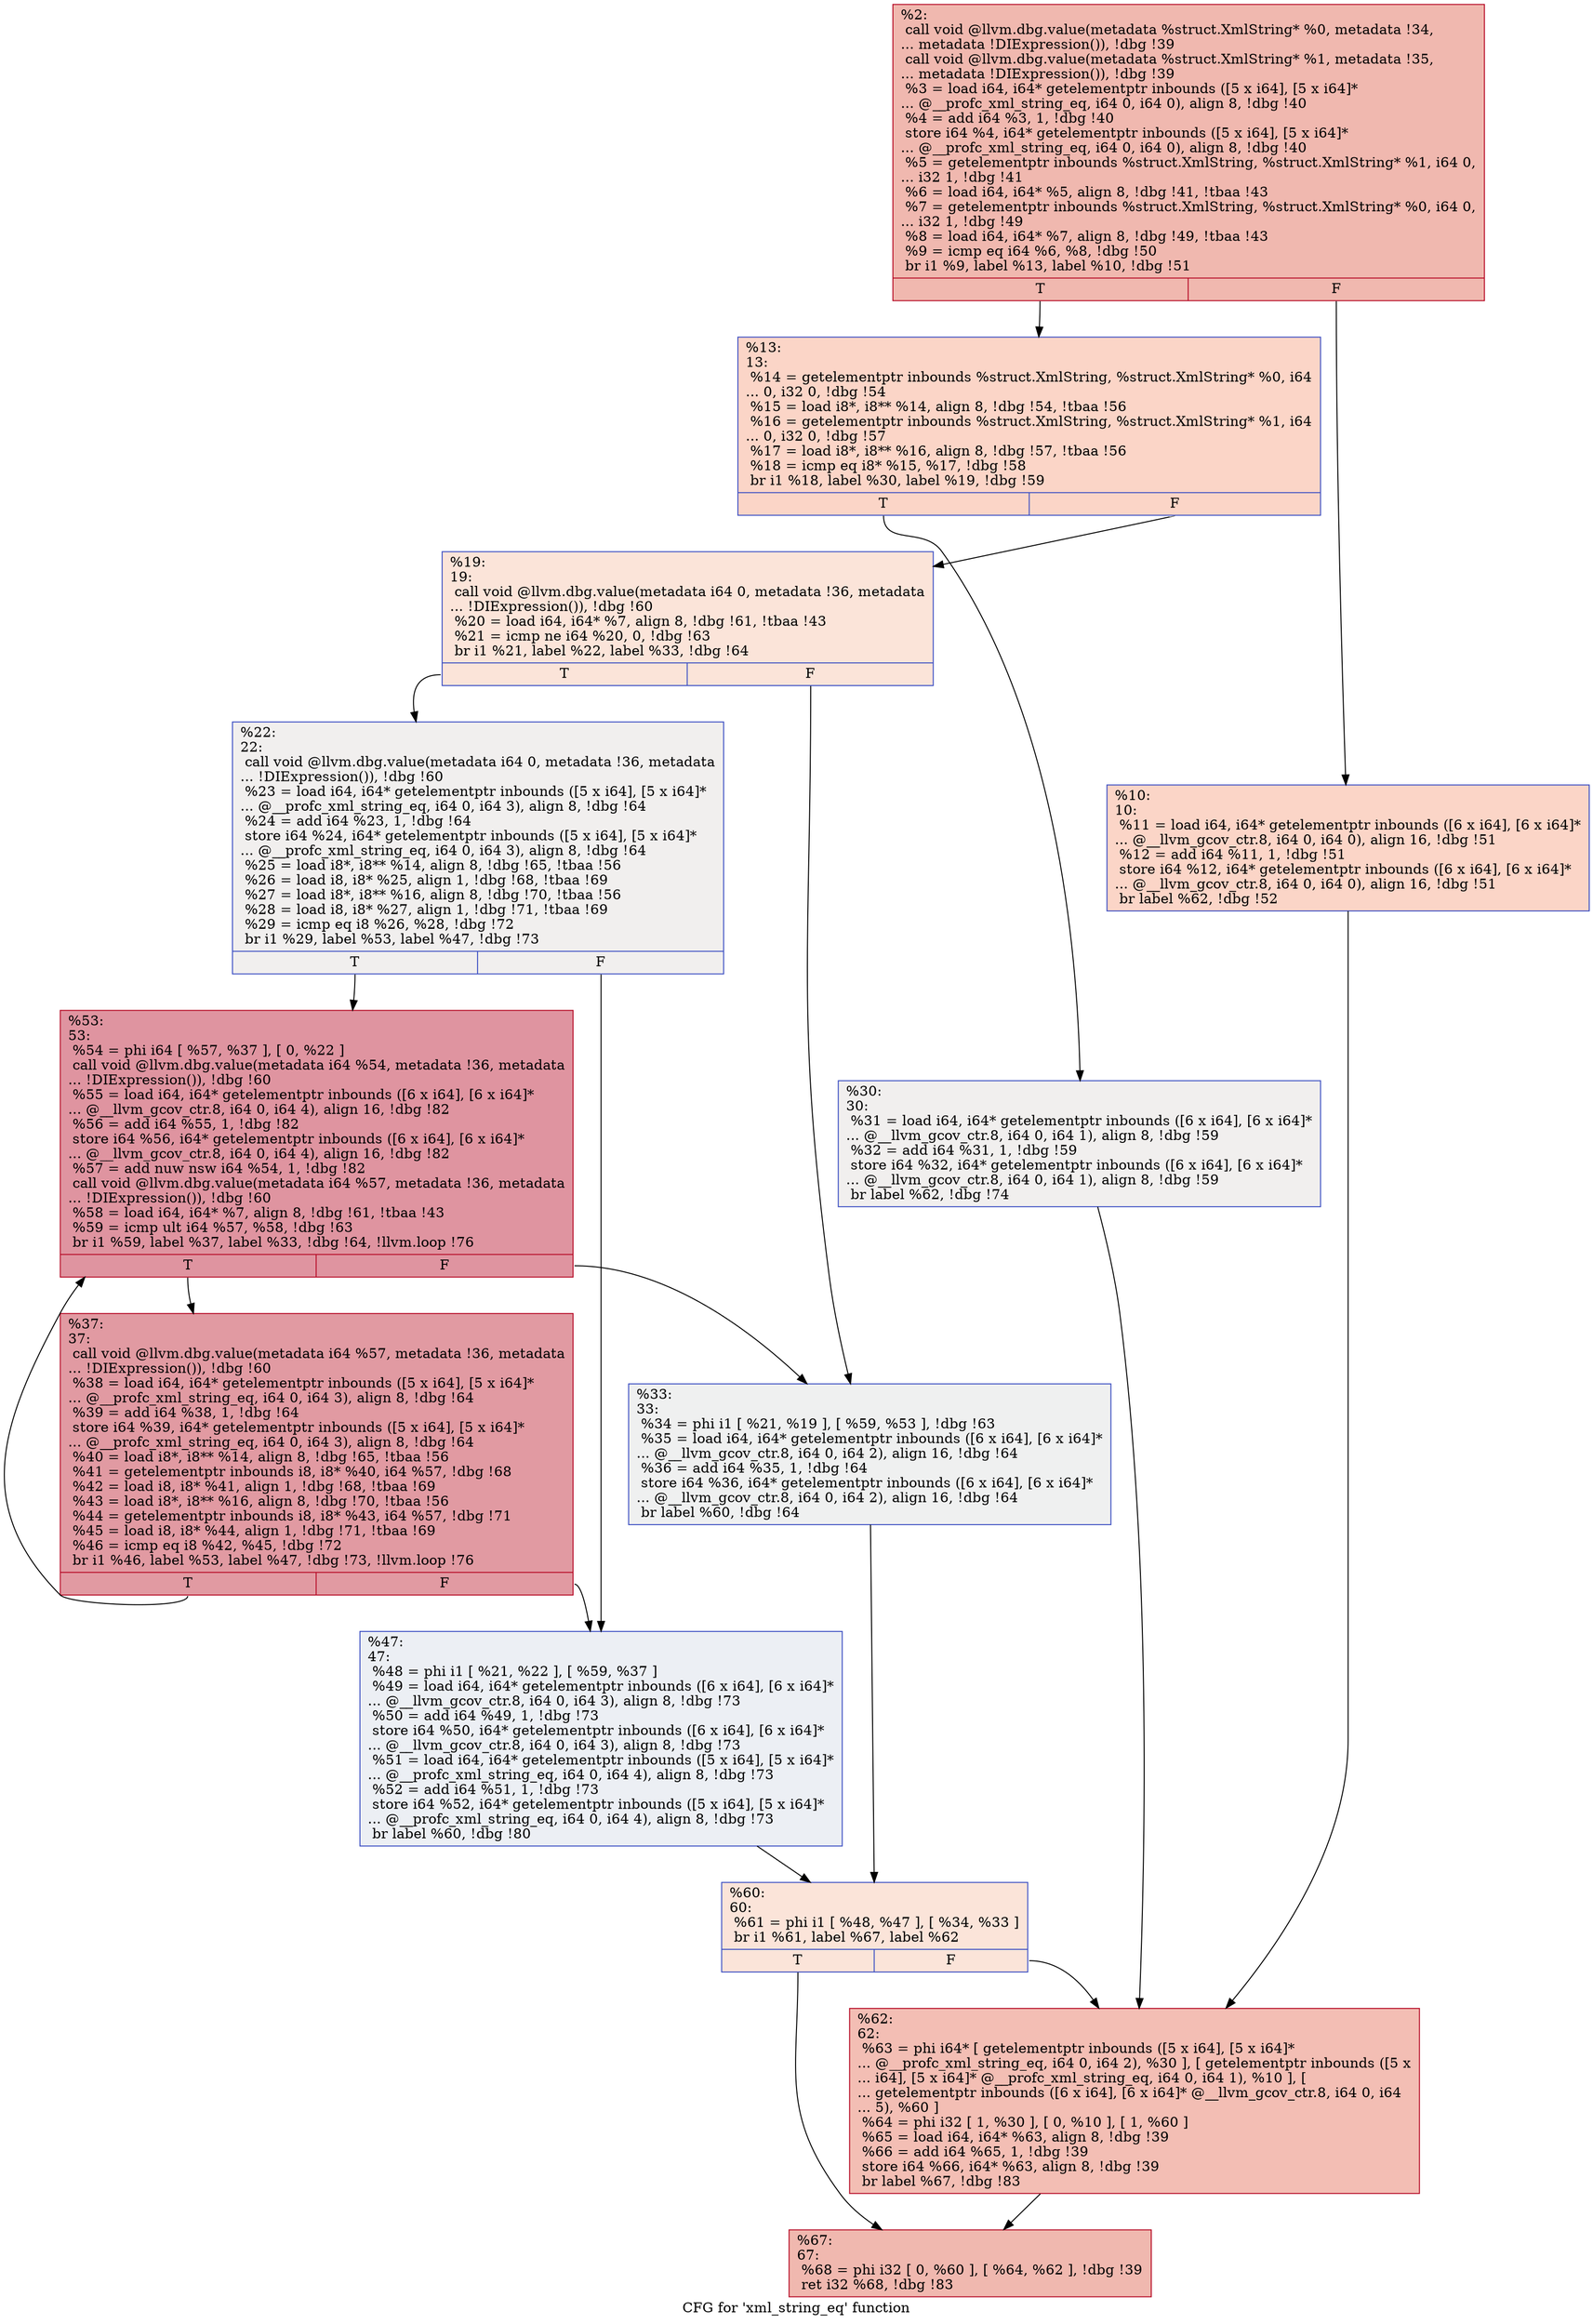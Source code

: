 digraph "CFG for 'xml_string_eq' function" {
	label="CFG for 'xml_string_eq' function";

	Node0x557070ff5d60 [shape=record,color="#b70d28ff", style=filled, fillcolor="#dc5d4a70",label="{%2:\l  call void @llvm.dbg.value(metadata %struct.XmlString* %0, metadata !34,\l... metadata !DIExpression()), !dbg !39\l  call void @llvm.dbg.value(metadata %struct.XmlString* %1, metadata !35,\l... metadata !DIExpression()), !dbg !39\l  %3 = load i64, i64* getelementptr inbounds ([5 x i64], [5 x i64]*\l... @__profc_xml_string_eq, i64 0, i64 0), align 8, !dbg !40\l  %4 = add i64 %3, 1, !dbg !40\l  store i64 %4, i64* getelementptr inbounds ([5 x i64], [5 x i64]*\l... @__profc_xml_string_eq, i64 0, i64 0), align 8, !dbg !40\l  %5 = getelementptr inbounds %struct.XmlString, %struct.XmlString* %1, i64 0,\l... i32 1, !dbg !41\l  %6 = load i64, i64* %5, align 8, !dbg !41, !tbaa !43\l  %7 = getelementptr inbounds %struct.XmlString, %struct.XmlString* %0, i64 0,\l... i32 1, !dbg !49\l  %8 = load i64, i64* %7, align 8, !dbg !49, !tbaa !43\l  %9 = icmp eq i64 %6, %8, !dbg !50\l  br i1 %9, label %13, label %10, !dbg !51\l|{<s0>T|<s1>F}}"];
	Node0x557070ff5d60:s0 -> Node0x557070ff5ed0;
	Node0x557070ff5d60:s1 -> Node0x557070ff5e80;
	Node0x557070ff5e80 [shape=record,color="#3d50c3ff", style=filled, fillcolor="#f5a08170",label="{%10:\l10:                                               \l  %11 = load i64, i64* getelementptr inbounds ([6 x i64], [6 x i64]*\l... @__llvm_gcov_ctr.8, i64 0, i64 0), align 16, !dbg !51\l  %12 = add i64 %11, 1, !dbg !51\l  store i64 %12, i64* getelementptr inbounds ([6 x i64], [6 x i64]*\l... @__llvm_gcov_ctr.8, i64 0, i64 0), align 16, !dbg !51\l  br label %62, !dbg !52\l}"];
	Node0x557070ff5e80 -> Node0x557070ff61a0;
	Node0x557070ff5ed0 [shape=record,color="#3d50c3ff", style=filled, fillcolor="#f5a08170",label="{%13:\l13:                                               \l  %14 = getelementptr inbounds %struct.XmlString, %struct.XmlString* %0, i64\l... 0, i32 0, !dbg !54\l  %15 = load i8*, i8** %14, align 8, !dbg !54, !tbaa !56\l  %16 = getelementptr inbounds %struct.XmlString, %struct.XmlString* %1, i64\l... 0, i32 0, !dbg !57\l  %17 = load i8*, i8** %16, align 8, !dbg !57, !tbaa !56\l  %18 = icmp eq i8* %15, %17, !dbg !58\l  br i1 %18, label %30, label %19, !dbg !59\l|{<s0>T|<s1>F}}"];
	Node0x557070ff5ed0:s0 -> Node0x557070ff5fc0;
	Node0x557070ff5ed0:s1 -> Node0x557070ff5f20;
	Node0x557070ff5f20 [shape=record,color="#3d50c3ff", style=filled, fillcolor="#f5c1a970",label="{%19:\l19:                                               \l  call void @llvm.dbg.value(metadata i64 0, metadata !36, metadata\l... !DIExpression()), !dbg !60\l  %20 = load i64, i64* %7, align 8, !dbg !61, !tbaa !43\l  %21 = icmp ne i64 %20, 0, !dbg !63\l  br i1 %21, label %22, label %33, !dbg !64\l|{<s0>T|<s1>F}}"];
	Node0x557070ff5f20:s0 -> Node0x557070ff5f70;
	Node0x557070ff5f20:s1 -> Node0x557070ff6010;
	Node0x557070ff5f70 [shape=record,color="#3d50c3ff", style=filled, fillcolor="#e0dbd870",label="{%22:\l22:                                               \l  call void @llvm.dbg.value(metadata i64 0, metadata !36, metadata\l... !DIExpression()), !dbg !60\l  %23 = load i64, i64* getelementptr inbounds ([5 x i64], [5 x i64]*\l... @__profc_xml_string_eq, i64 0, i64 3), align 8, !dbg !64\l  %24 = add i64 %23, 1, !dbg !64\l  store i64 %24, i64* getelementptr inbounds ([5 x i64], [5 x i64]*\l... @__profc_xml_string_eq, i64 0, i64 3), align 8, !dbg !64\l  %25 = load i8*, i8** %14, align 8, !dbg !65, !tbaa !56\l  %26 = load i8, i8* %25, align 1, !dbg !68, !tbaa !69\l  %27 = load i8*, i8** %16, align 8, !dbg !70, !tbaa !56\l  %28 = load i8, i8* %27, align 1, !dbg !71, !tbaa !69\l  %29 = icmp eq i8 %26, %28, !dbg !72\l  br i1 %29, label %53, label %47, !dbg !73\l|{<s0>T|<s1>F}}"];
	Node0x557070ff5f70:s0 -> Node0x557070ff6100;
	Node0x557070ff5f70:s1 -> Node0x557070ff60b0;
	Node0x557070ff5fc0 [shape=record,color="#3d50c3ff", style=filled, fillcolor="#e0dbd870",label="{%30:\l30:                                               \l  %31 = load i64, i64* getelementptr inbounds ([6 x i64], [6 x i64]*\l... @__llvm_gcov_ctr.8, i64 0, i64 1), align 8, !dbg !59\l  %32 = add i64 %31, 1, !dbg !59\l  store i64 %32, i64* getelementptr inbounds ([6 x i64], [6 x i64]*\l... @__llvm_gcov_ctr.8, i64 0, i64 1), align 8, !dbg !59\l  br label %62, !dbg !74\l}"];
	Node0x557070ff5fc0 -> Node0x557070ff61a0;
	Node0x557070ff6010 [shape=record,color="#3d50c3ff", style=filled, fillcolor="#dbdcde70",label="{%33:\l33:                                               \l  %34 = phi i1 [ %21, %19 ], [ %59, %53 ], !dbg !63\l  %35 = load i64, i64* getelementptr inbounds ([6 x i64], [6 x i64]*\l... @__llvm_gcov_ctr.8, i64 0, i64 2), align 16, !dbg !64\l  %36 = add i64 %35, 1, !dbg !64\l  store i64 %36, i64* getelementptr inbounds ([6 x i64], [6 x i64]*\l... @__llvm_gcov_ctr.8, i64 0, i64 2), align 16, !dbg !64\l  br label %60, !dbg !64\l}"];
	Node0x557070ff6010 -> Node0x557070ff6150;
	Node0x557070ff6060 [shape=record,color="#b70d28ff", style=filled, fillcolor="#bb1b2c70",label="{%37:\l37:                                               \l  call void @llvm.dbg.value(metadata i64 %57, metadata !36, metadata\l... !DIExpression()), !dbg !60\l  %38 = load i64, i64* getelementptr inbounds ([5 x i64], [5 x i64]*\l... @__profc_xml_string_eq, i64 0, i64 3), align 8, !dbg !64\l  %39 = add i64 %38, 1, !dbg !64\l  store i64 %39, i64* getelementptr inbounds ([5 x i64], [5 x i64]*\l... @__profc_xml_string_eq, i64 0, i64 3), align 8, !dbg !64\l  %40 = load i8*, i8** %14, align 8, !dbg !65, !tbaa !56\l  %41 = getelementptr inbounds i8, i8* %40, i64 %57, !dbg !68\l  %42 = load i8, i8* %41, align 1, !dbg !68, !tbaa !69\l  %43 = load i8*, i8** %16, align 8, !dbg !70, !tbaa !56\l  %44 = getelementptr inbounds i8, i8* %43, i64 %57, !dbg !71\l  %45 = load i8, i8* %44, align 1, !dbg !71, !tbaa !69\l  %46 = icmp eq i8 %42, %45, !dbg !72\l  br i1 %46, label %53, label %47, !dbg !73, !llvm.loop !76\l|{<s0>T|<s1>F}}"];
	Node0x557070ff6060:s0 -> Node0x557070ff6100;
	Node0x557070ff6060:s1 -> Node0x557070ff60b0;
	Node0x557070ff60b0 [shape=record,color="#3d50c3ff", style=filled, fillcolor="#d4dbe670",label="{%47:\l47:                                               \l  %48 = phi i1 [ %21, %22 ], [ %59, %37 ]\l  %49 = load i64, i64* getelementptr inbounds ([6 x i64], [6 x i64]*\l... @__llvm_gcov_ctr.8, i64 0, i64 3), align 8, !dbg !73\l  %50 = add i64 %49, 1, !dbg !73\l  store i64 %50, i64* getelementptr inbounds ([6 x i64], [6 x i64]*\l... @__llvm_gcov_ctr.8, i64 0, i64 3), align 8, !dbg !73\l  %51 = load i64, i64* getelementptr inbounds ([5 x i64], [5 x i64]*\l... @__profc_xml_string_eq, i64 0, i64 4), align 8, !dbg !73\l  %52 = add i64 %51, 1, !dbg !73\l  store i64 %52, i64* getelementptr inbounds ([5 x i64], [5 x i64]*\l... @__profc_xml_string_eq, i64 0, i64 4), align 8, !dbg !73\l  br label %60, !dbg !80\l}"];
	Node0x557070ff60b0 -> Node0x557070ff6150;
	Node0x557070ff6100 [shape=record,color="#b70d28ff", style=filled, fillcolor="#b70d2870",label="{%53:\l53:                                               \l  %54 = phi i64 [ %57, %37 ], [ 0, %22 ]\l  call void @llvm.dbg.value(metadata i64 %54, metadata !36, metadata\l... !DIExpression()), !dbg !60\l  %55 = load i64, i64* getelementptr inbounds ([6 x i64], [6 x i64]*\l... @__llvm_gcov_ctr.8, i64 0, i64 4), align 16, !dbg !82\l  %56 = add i64 %55, 1, !dbg !82\l  store i64 %56, i64* getelementptr inbounds ([6 x i64], [6 x i64]*\l... @__llvm_gcov_ctr.8, i64 0, i64 4), align 16, !dbg !82\l  %57 = add nuw nsw i64 %54, 1, !dbg !82\l  call void @llvm.dbg.value(metadata i64 %57, metadata !36, metadata\l... !DIExpression()), !dbg !60\l  %58 = load i64, i64* %7, align 8, !dbg !61, !tbaa !43\l  %59 = icmp ult i64 %57, %58, !dbg !63\l  br i1 %59, label %37, label %33, !dbg !64, !llvm.loop !76\l|{<s0>T|<s1>F}}"];
	Node0x557070ff6100:s0 -> Node0x557070ff6060;
	Node0x557070ff6100:s1 -> Node0x557070ff6010;
	Node0x557070ff6150 [shape=record,color="#3d50c3ff", style=filled, fillcolor="#f5c1a970",label="{%60:\l60:                                               \l  %61 = phi i1 [ %48, %47 ], [ %34, %33 ]\l  br i1 %61, label %67, label %62\l|{<s0>T|<s1>F}}"];
	Node0x557070ff6150:s0 -> Node0x557070ff61f0;
	Node0x557070ff6150:s1 -> Node0x557070ff61a0;
	Node0x557070ff61a0 [shape=record,color="#b70d28ff", style=filled, fillcolor="#e36c5570",label="{%62:\l62:                                               \l  %63 = phi i64* [ getelementptr inbounds ([5 x i64], [5 x i64]*\l... @__profc_xml_string_eq, i64 0, i64 2), %30 ], [ getelementptr inbounds ([5 x\l... i64], [5 x i64]* @__profc_xml_string_eq, i64 0, i64 1), %10 ], [\l... getelementptr inbounds ([6 x i64], [6 x i64]* @__llvm_gcov_ctr.8, i64 0, i64\l... 5), %60 ]\l  %64 = phi i32 [ 1, %30 ], [ 0, %10 ], [ 1, %60 ]\l  %65 = load i64, i64* %63, align 8, !dbg !39\l  %66 = add i64 %65, 1, !dbg !39\l  store i64 %66, i64* %63, align 8, !dbg !39\l  br label %67, !dbg !83\l}"];
	Node0x557070ff61a0 -> Node0x557070ff61f0;
	Node0x557070ff61f0 [shape=record,color="#b70d28ff", style=filled, fillcolor="#dc5d4a70",label="{%67:\l67:                                               \l  %68 = phi i32 [ 0, %60 ], [ %64, %62 ], !dbg !39\l  ret i32 %68, !dbg !83\l}"];
}
